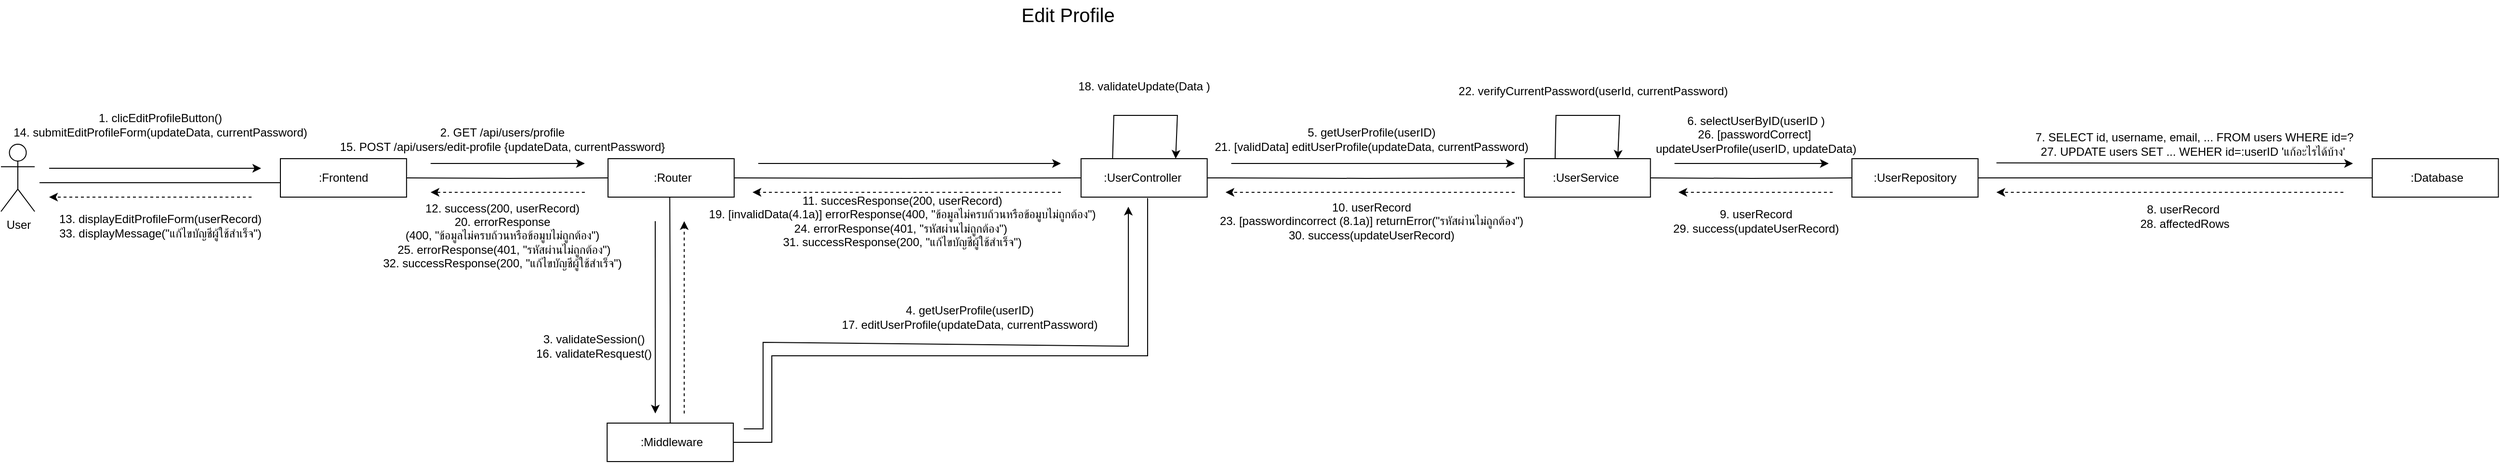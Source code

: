 <mxfile version="20.5.3" type="embed"><diagram id="23iRSUPoRavnBvh4doch" name="Page-1"><mxGraphModel dx="2707" dy="604" grid="1" gridSize="10" guides="1" tooltips="1" connect="1" arrows="1" fold="1" page="1" pageScale="1" pageWidth="827" pageHeight="1169" math="0" shadow="0"><root><mxCell id="0"/><mxCell id="1" parent="0"/><mxCell id="2" style="edgeStyle=orthogonalEdgeStyle;rounded=0;orthogonalLoop=1;jettySize=auto;html=1;entryX=0;entryY=0.5;entryDx=0;entryDy=0;endArrow=none;startFill=0;" edge="1" parent="1"><mxGeometry relative="1" as="geometry"><mxPoint x="-2110" y="1010" as="sourcePoint"/><mxPoint x="-1860" y="1010" as="targetPoint"/></mxGeometry></mxCell><mxCell id="3" value="User" style="shape=umlActor;verticalLabelPosition=bottom;verticalAlign=top;html=1;outlineConnect=0;" vertex="1" parent="1"><mxGeometry x="-2150" y="970" width="35" height="70" as="geometry"/></mxCell><mxCell id="4" value=":Frontend" style="rounded=0;whiteSpace=wrap;html=1;" vertex="1" parent="1"><mxGeometry x="-1860" y="985" width="130.91" height="40" as="geometry"/></mxCell><mxCell id="5" value="" style="endArrow=classic;html=1;rounded=0;" edge="1" parent="1"><mxGeometry width="50" height="50" relative="1" as="geometry"><mxPoint x="-2100" y="995" as="sourcePoint"/><mxPoint x="-1880" y="995" as="targetPoint"/></mxGeometry></mxCell><mxCell id="6" value="" style="endArrow=classic;html=1;rounded=0;dashed=1;" edge="1" parent="1"><mxGeometry width="50" height="50" relative="1" as="geometry"><mxPoint x="-1890" y="1025" as="sourcePoint"/><mxPoint x="-2100" y="1025" as="targetPoint"/></mxGeometry></mxCell><mxCell id="7" value="&amp;nbsp;:Router" style="rounded=0;whiteSpace=wrap;html=1;" vertex="1" parent="1"><mxGeometry x="-1520" y="985" width="130.91" height="40" as="geometry"/></mxCell><mxCell id="8" style="edgeStyle=orthogonalEdgeStyle;rounded=0;orthogonalLoop=1;jettySize=auto;html=1;entryX=0;entryY=0.5;entryDx=0;entryDy=0;endArrow=none;startFill=0;" edge="1" parent="1" target="7"><mxGeometry relative="1" as="geometry"><mxPoint x="-1729.09" y="1005" as="sourcePoint"/><mxPoint x="-1524.09" y="1005" as="targetPoint"/></mxGeometry></mxCell><mxCell id="9" value="" style="endArrow=classic;html=1;rounded=0;" edge="1" parent="1"><mxGeometry width="50" height="50" relative="1" as="geometry"><mxPoint x="-1704.09" y="990" as="sourcePoint"/><mxPoint x="-1544.09" y="990" as="targetPoint"/></mxGeometry></mxCell><mxCell id="10" value="&amp;nbsp;" style="text;whiteSpace=wrap;html=1;" vertex="1" parent="1"><mxGeometry x="-1620" y="970" width="40" height="40" as="geometry"/></mxCell><mxCell id="11" value=":UserController&amp;nbsp;" style="rounded=0;whiteSpace=wrap;html=1;" vertex="1" parent="1"><mxGeometry x="-1029.09" y="985" width="130.91" height="40" as="geometry"/></mxCell><mxCell id="12" style="edgeStyle=orthogonalEdgeStyle;rounded=0;orthogonalLoop=1;jettySize=auto;html=1;entryX=0;entryY=0.5;entryDx=0;entryDy=0;endArrow=none;startFill=0;" edge="1" parent="1" target="11"><mxGeometry relative="1" as="geometry"><mxPoint x="-1389.09" y="1005" as="sourcePoint"/><mxPoint x="-1184.09" y="1005" as="targetPoint"/></mxGeometry></mxCell><mxCell id="13" value="" style="endArrow=classic;html=1;rounded=0;" edge="1" parent="1"><mxGeometry width="50" height="50" relative="1" as="geometry"><mxPoint x="-1364.09" y="990" as="sourcePoint"/><mxPoint x="-1050" y="990" as="targetPoint"/></mxGeometry></mxCell><mxCell id="14" value="" style="endArrow=classic;html=1;rounded=0;dashed=1;" edge="1" parent="1"><mxGeometry width="50" height="50" relative="1" as="geometry"><mxPoint x="-1050" y="1020" as="sourcePoint"/><mxPoint x="-1370" y="1020" as="targetPoint"/></mxGeometry></mxCell><mxCell id="15" value=":UserService&amp;nbsp;" style="rounded=0;whiteSpace=wrap;html=1;" vertex="1" parent="1"><mxGeometry x="-569.09" y="985" width="130.91" height="40" as="geometry"/></mxCell><mxCell id="16" style="edgeStyle=orthogonalEdgeStyle;rounded=0;orthogonalLoop=1;jettySize=auto;html=1;entryX=0;entryY=0.5;entryDx=0;entryDy=0;endArrow=none;startFill=0;" edge="1" parent="1" target="15"><mxGeometry relative="1" as="geometry"><mxPoint x="-898.18" y="1005" as="sourcePoint"/><mxPoint x="-693.18" y="1005" as="targetPoint"/></mxGeometry></mxCell><mxCell id="17" value="" style="endArrow=classic;html=1;rounded=0;" edge="1" parent="1"><mxGeometry width="50" height="50" relative="1" as="geometry"><mxPoint x="-873.18" y="990" as="sourcePoint"/><mxPoint x="-579.09" y="990" as="targetPoint"/></mxGeometry></mxCell><mxCell id="18" value="" style="endArrow=classic;html=1;rounded=0;dashed=1;" edge="1" parent="1"><mxGeometry width="50" height="50" relative="1" as="geometry"><mxPoint x="-579.09" y="1020" as="sourcePoint"/><mxPoint x="-879.09" y="1020" as="targetPoint"/></mxGeometry></mxCell><mxCell id="19" style="edgeStyle=orthogonalEdgeStyle;rounded=0;orthogonalLoop=1;jettySize=auto;html=1;endArrow=none;startFill=0;" edge="1" parent="1" source="20" target="25"><mxGeometry relative="1" as="geometry"/></mxCell><mxCell id="20" value=":UserRepository" style="rounded=0;whiteSpace=wrap;html=1;" vertex="1" parent="1"><mxGeometry x="-229.09" y="985" width="130.91" height="40" as="geometry"/></mxCell><mxCell id="21" style="edgeStyle=orthogonalEdgeStyle;rounded=0;orthogonalLoop=1;jettySize=auto;html=1;entryX=0;entryY=0.5;entryDx=0;entryDy=0;endArrow=none;startFill=0;" edge="1" parent="1" target="20"><mxGeometry relative="1" as="geometry"><mxPoint x="-438.18" y="1005" as="sourcePoint"/><mxPoint x="-233.18" y="1005" as="targetPoint"/></mxGeometry></mxCell><mxCell id="22" value="" style="endArrow=classic;html=1;rounded=0;" edge="1" parent="1"><mxGeometry width="50" height="50" relative="1" as="geometry"><mxPoint x="-413.18" y="990" as="sourcePoint"/><mxPoint x="-253.18" y="990" as="targetPoint"/></mxGeometry></mxCell><mxCell id="23" value="" style="endArrow=classic;html=1;rounded=0;dashed=1;" edge="1" parent="1"><mxGeometry width="50" height="50" relative="1" as="geometry"><mxPoint x="-249.09" y="1020" as="sourcePoint"/><mxPoint x="-409.09" y="1020" as="targetPoint"/></mxGeometry></mxCell><mxCell id="24" value="2. GET /api/users/profile&lt;div&gt;15. POST /api/users/edit-profile {updateData, currentPassword}&lt;/div&gt;" style="text;html=1;align=center;verticalAlign=middle;resizable=0;points=[];autosize=1;strokeColor=none;fillColor=none;" vertex="1" parent="1"><mxGeometry x="-1810" y="945" width="360" height="40" as="geometry"/></mxCell><mxCell id="25" value="&amp;nbsp;:Database" style="rounded=0;whiteSpace=wrap;html=1;" vertex="1" parent="1"><mxGeometry x="310.91" y="985" width="130.91" height="40" as="geometry"/></mxCell><mxCell id="26" value="Edit Profile" style="text;html=1;align=center;verticalAlign=middle;whiteSpace=wrap;rounded=0;fontSize=20;" vertex="1" parent="1"><mxGeometry x="-1215" y="820" width="345" height="30" as="geometry"/></mxCell><mxCell id="27" value="1. clicEditProfileButton()&lt;div&gt;14. submitEditProfileForm(updateData, currentPassword)&lt;/div&gt;" style="text;html=1;align=center;verticalAlign=middle;resizable=0;points=[];autosize=1;strokeColor=none;fillColor=none;" vertex="1" parent="1"><mxGeometry x="-2150" y="930" width="330" height="40" as="geometry"/></mxCell><mxCell id="28" value="" style="endArrow=classic;html=1;rounded=0;dashed=1;" edge="1" parent="1"><mxGeometry width="50" height="50" relative="1" as="geometry"><mxPoint x="-1544.09" y="1020" as="sourcePoint"/><mxPoint x="-1704.09" y="1020" as="targetPoint"/></mxGeometry></mxCell><mxCell id="29" value="" style="endArrow=classic;html=1;rounded=0;" edge="1" parent="1"><mxGeometry width="50" height="50" relative="1" as="geometry"><mxPoint x="-79.09" y="989.38" as="sourcePoint"/><mxPoint x="290.91" y="990" as="targetPoint"/></mxGeometry></mxCell><mxCell id="30" value="" style="endArrow=classic;html=1;rounded=0;dashed=1;" edge="1" parent="1"><mxGeometry width="50" height="50" relative="1" as="geometry"><mxPoint x="280.91" y="1020" as="sourcePoint"/><mxPoint x="-79.09" y="1020" as="targetPoint"/></mxGeometry></mxCell><mxCell id="31" value="&amp;nbsp;" style="text;html=1;align=center;verticalAlign=middle;resizable=0;points=[];autosize=1;strokeColor=none;fillColor=none;" vertex="1" parent="1"><mxGeometry x="-1290" y="1035" width="30" height="30" as="geometry"/></mxCell><mxCell id="32" value="12. success(200, userRecord)&lt;div&gt;20. errorResponse&lt;/div&gt;&lt;div&gt;(400, &quot;ข้อมูลไม่ครบถ้วนหรือข้อมูบไม่ถูกต้อง&quot;)&lt;/div&gt;&lt;div&gt;&amp;nbsp;25. errorResponse(401, &quot;รหัสผ่านไม่ถูกต้อง&quot;)&lt;/div&gt;&lt;div&gt;32.&lt;span style=&quot;background-color: transparent; color: light-dark(rgb(0, 0, 0), rgb(255, 255, 255));&quot;&gt;&amp;nbsp;successResponse(200, &quot;แก้ไขบัญชีผู้ใช้สำเร็จ&quot;)&lt;/span&gt;&lt;/div&gt;" style="text;html=1;align=center;verticalAlign=middle;resizable=0;points=[];autosize=1;strokeColor=none;fillColor=none;" vertex="1" parent="1"><mxGeometry x="-1775" y="1020" width="290" height="90" as="geometry"/></mxCell><mxCell id="33" value="13. displayEditProfileForm(userRecord)&lt;div&gt;33. displayMessage(&quot;แก้ไขบัญชีผู้ใช้สำเร็จ&quot;)&lt;/div&gt;" style="text;html=1;align=center;verticalAlign=middle;resizable=0;points=[];autosize=1;strokeColor=none;fillColor=none;" vertex="1" parent="1"><mxGeometry x="-2110" y="1035" width="250" height="40" as="geometry"/></mxCell><mxCell id="34" style="edgeStyle=orthogonalEdgeStyle;rounded=0;orthogonalLoop=1;jettySize=auto;html=1;entryX=0.5;entryY=1;entryDx=0;entryDy=0;endArrow=none;startFill=0;" edge="1" parent="1" source="35"><mxGeometry relative="1" as="geometry"><mxPoint x="-1455.91" y="1025" as="targetPoint"/></mxGeometry></mxCell><mxCell id="35" value="&amp;nbsp;:Middleware" style="rounded=0;whiteSpace=wrap;html=1;" vertex="1" parent="1"><mxGeometry x="-1520.91" y="1260" width="130.91" height="40" as="geometry"/></mxCell><mxCell id="36" value="" style="endArrow=classic;html=1;rounded=0;" edge="1" parent="1"><mxGeometry width="50" height="50" relative="1" as="geometry"><mxPoint x="-1471" y="1050" as="sourcePoint"/><mxPoint x="-1470.91" y="1250" as="targetPoint"/></mxGeometry></mxCell><mxCell id="37" value="" style="endArrow=classic;html=1;rounded=0;dashed=1;" edge="1" parent="1"><mxGeometry width="50" height="50" relative="1" as="geometry"><mxPoint x="-1440.91" y="1250" as="sourcePoint"/><mxPoint x="-1440.91" y="1050" as="targetPoint"/></mxGeometry></mxCell><mxCell id="38" value="3. validateSession()&lt;div&gt;16. validateResquest()&lt;/div&gt;" style="text;html=1;align=center;verticalAlign=middle;resizable=0;points=[];autosize=1;strokeColor=none;fillColor=none;" vertex="1" parent="1"><mxGeometry x="-1605" y="1160" width="140" height="40" as="geometry"/></mxCell><mxCell id="39" value="" style="endArrow=classic;html=1;rounded=0;exitX=0.25;exitY=0;exitDx=0;exitDy=0;entryX=0.75;entryY=0;entryDx=0;entryDy=0;" edge="1" parent="1" source="11" target="11"><mxGeometry width="50" height="50" relative="1" as="geometry"><mxPoint x="-1029.09" y="960" as="sourcePoint"/><mxPoint x="-899.09" y="940" as="targetPoint"/><Array as="points"><mxPoint x="-995.35" y="950"/><mxPoint x="-995.09" y="940"/><mxPoint x="-929.09" y="940"/></Array></mxGeometry></mxCell><mxCell id="40" value="18. validateUpdate(Data )" style="text;html=1;align=center;verticalAlign=middle;resizable=0;points=[];autosize=1;strokeColor=none;fillColor=none;" vertex="1" parent="1"><mxGeometry x="-1043.63" y="895" width="160" height="30" as="geometry"/></mxCell><mxCell id="41" value="11. succesResponse(200, userRecord)&lt;div&gt;19. [invalidData(4.1a)] errorResponse(400, &quot;ข้อมูลไม่ครบถ้วนหรือข้อมูบไม่ถูกต้อง&quot;)&lt;/div&gt;&lt;div&gt;&amp;nbsp;24. errorResponse(401, &quot;รหัสผ่านไม่ถูกต้อง&quot;)&amp;nbsp;&amp;nbsp;&lt;/div&gt;&lt;div&gt;31&lt;span style=&quot;background-color: transparent; color: light-dark(rgb(0, 0, 0), rgb(255, 255, 255));&quot;&gt;. successResponse(200, &quot;แก้ไขบัญชีผู้ใช้สำเร็จ&quot;)&lt;/span&gt;&lt;/div&gt;" style="text;html=1;align=center;verticalAlign=middle;resizable=0;points=[];autosize=1;strokeColor=none;fillColor=none;" vertex="1" parent="1"><mxGeometry x="-1440" y="1015" width="450" height="70" as="geometry"/></mxCell><mxCell id="42" style="edgeStyle=orthogonalEdgeStyle;rounded=0;orthogonalLoop=1;jettySize=auto;html=1;endArrow=none;startFill=0;exitX=1;exitY=0.5;exitDx=0;exitDy=0;" edge="1" parent="1" source="35"><mxGeometry relative="1" as="geometry"><mxPoint x="-960" y="1026" as="targetPoint"/><mxPoint x="-1284.79" y="1315" as="sourcePoint"/><Array as="points"><mxPoint x="-1350" y="1280"/><mxPoint x="-1350" y="1190"/><mxPoint x="-960" y="1190"/><mxPoint x="-960" y="1026"/></Array></mxGeometry></mxCell><mxCell id="43" value="4. getUserProfile(userID)&lt;div&gt;17. editUserProfile(updateData, currentPassword)&lt;/div&gt;" style="text;html=1;align=center;verticalAlign=middle;resizable=0;points=[];autosize=1;strokeColor=none;fillColor=none;" vertex="1" parent="1"><mxGeometry x="-1290" y="1130" width="290" height="40" as="geometry"/></mxCell><mxCell id="44" value="&amp;nbsp;" style="text;html=1;align=center;verticalAlign=middle;resizable=0;points=[];autosize=1;strokeColor=none;fillColor=none;" vertex="1" parent="1"><mxGeometry x="-743.18" y="950" width="30" height="30" as="geometry"/></mxCell><mxCell id="45" value="6. selectUserByID(userID )&lt;div&gt;26. [passwordCorrect]&amp;nbsp;&lt;/div&gt;&lt;div&gt;&lt;span style=&quot;background-color: transparent; color: light-dark(rgb(0, 0, 0), rgb(255, 255, 255));&quot;&gt;updateUserProfile(userID, updateData)&lt;/span&gt;&lt;/div&gt;" style="text;html=1;align=center;verticalAlign=middle;resizable=0;points=[];autosize=1;strokeColor=none;fillColor=none;" vertex="1" parent="1"><mxGeometry x="-444.09" y="930" width="230" height="60" as="geometry"/></mxCell><mxCell id="46" value="7. SELECT id, username, email, ... FROM users WHERE id=?&lt;div&gt;27. UPDATE users SET ... WEHER id=:userID 'แก้อะไรได้บ้าง'&amp;nbsp;&lt;/div&gt;" style="text;html=1;align=center;verticalAlign=middle;resizable=0;points=[];autosize=1;strokeColor=none;fillColor=none;" vertex="1" parent="1"><mxGeometry x="-49.09" y="950" width="350" height="40" as="geometry"/></mxCell><mxCell id="47" value="8. userRecord&amp;nbsp;&lt;div&gt;28. affectedRows&lt;/div&gt;" style="text;html=1;align=center;verticalAlign=middle;resizable=0;points=[];autosize=1;strokeColor=none;fillColor=none;" vertex="1" parent="1"><mxGeometry x="55.91" y="1025" width="120" height="40" as="geometry"/></mxCell><mxCell id="48" value="9. userRecord&lt;div&gt;29. success(updateUserRecord)&lt;/div&gt;" style="text;html=1;align=center;verticalAlign=middle;resizable=0;points=[];autosize=1;strokeColor=none;fillColor=none;" vertex="1" parent="1"><mxGeometry x="-429.09" y="1030" width="200" height="40" as="geometry"/></mxCell><mxCell id="49" value="10. userRecord&lt;div&gt;23. [passwordincorrect (8.1a)] returnError(&quot;รหัสผ่านไม่ถูกต้อง&quot;)&lt;/div&gt;&lt;div&gt;30. success(updateUserRecord)&lt;/div&gt;" style="text;html=1;align=center;verticalAlign=middle;resizable=0;points=[];autosize=1;strokeColor=none;fillColor=none;" vertex="1" parent="1"><mxGeometry x="-903.18" y="1020" width="350" height="60" as="geometry"/></mxCell><mxCell id="50" value="5. getUserProfile(userID)&lt;div&gt;21. [validData] editUserProfile(updateData, currentPassword)&lt;/div&gt;" style="text;html=1;align=center;verticalAlign=middle;resizable=0;points=[];autosize=1;strokeColor=none;fillColor=none;" vertex="1" parent="1"><mxGeometry x="-903.18" y="945" width="350" height="40" as="geometry"/></mxCell><mxCell id="51" value="" style="endArrow=classic;html=1;rounded=0;" edge="1" parent="1"><mxGeometry width="50" height="50" relative="1" as="geometry"><mxPoint x="-1379.09" y="1266" as="sourcePoint"/><mxPoint x="-980" y="1035" as="targetPoint"/><Array as="points"><mxPoint x="-1359.09" y="1266"/><mxPoint x="-1359.09" y="1176"/><mxPoint x="-980" y="1180"/><mxPoint x="-980" y="1100"/></Array></mxGeometry></mxCell><mxCell id="52" value="" style="endArrow=classic;html=1;rounded=0;exitX=0.25;exitY=0;exitDx=0;exitDy=0;entryX=0.75;entryY=0;entryDx=0;entryDy=0;" edge="1" parent="1"><mxGeometry width="50" height="50" relative="1" as="geometry"><mxPoint x="-537.09" y="985" as="sourcePoint"/><mxPoint x="-472.09" y="985" as="targetPoint"/><Array as="points"><mxPoint x="-536.44" y="950"/><mxPoint x="-536.18" y="940"/><mxPoint x="-470.18" y="940"/></Array></mxGeometry></mxCell><mxCell id="53" value="22. verifyCurrentPassword(userId, currentPassword)" style="text;html=1;align=center;verticalAlign=middle;resizable=0;points=[];autosize=1;strokeColor=none;fillColor=none;" vertex="1" parent="1"><mxGeometry x="-648.18" y="900" width="300" height="30" as="geometry"/></mxCell></root></mxGraphModel></diagram></mxfile>
